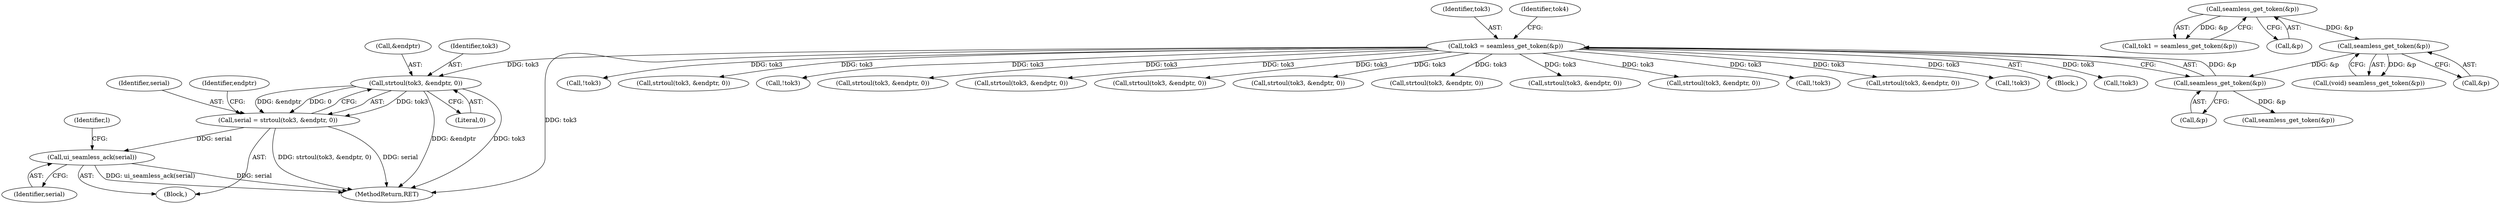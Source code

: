 digraph "0_rdesktop_4dca546d04321a610c1835010b5dad85163b65e1_14@pointer" {
"1000841" [label="(Call,strtoul(tok3, &endptr, 0))"];
"1000141" [label="(Call,tok3 = seamless_get_token(&p))"];
"1000143" [label="(Call,seamless_get_token(&p))"];
"1000138" [label="(Call,seamless_get_token(&p))"];
"1000133" [label="(Call,seamless_get_token(&p))"];
"1000839" [label="(Call,serial = strtoul(tok3, &endptr, 0))"];
"1000851" [label="(Call,ui_seamless_ack(serial))"];
"1000840" [label="(Identifier,serial)"];
"1000142" [label="(Identifier,tok3)"];
"1000785" [label="(Call,!tok3)"];
"1000848" [label="(Identifier,endptr)"];
"1000464" [label="(Call,strtoul(tok3, &endptr, 0))"];
"1000759" [label="(Call,!tok3)"];
"1000251" [label="(Call,strtoul(tok3, &endptr, 0))"];
"1000660" [label="(Call,strtoul(tok3, &endptr, 0))"];
"1000148" [label="(Call,seamless_get_token(&p))"];
"1000144" [label="(Call,&p)"];
"1000851" [label="(Call,ui_seamless_ack(serial))"];
"1000290" [label="(Call,strtoul(tok3, &endptr, 0))"];
"1000837" [label="(Block,)"];
"1000608" [label="(Call,strtoul(tok3, &endptr, 0))"];
"1000701" [label="(Call,strtoul(tok3, &endptr, 0))"];
"1000845" [label="(Literal,0)"];
"1000139" [label="(Call,&p)"];
"1000842" [label="(Identifier,tok3)"];
"1000334" [label="(Call,strtoul(tok3, &endptr, 0))"];
"1000143" [label="(Call,seamless_get_token(&p))"];
"1000136" [label="(Call,(void) seamless_get_token(&p))"];
"1000131" [label="(Call,tok1 = seamless_get_token(&p))"];
"1000904" [label="(Identifier,l)"];
"1000133" [label="(Call,seamless_get_token(&p))"];
"1000841" [label="(Call,strtoul(tok3, &endptr, 0))"];
"1000186" [label="(Call,strtoul(tok3, &endptr, 0))"];
"1000886" [label="(Call,!tok3)"];
"1000521" [label="(Call,strtoul(tok3, &endptr, 0))"];
"1000861" [label="(Call,!tok3)"];
"1000141" [label="(Call,tok3 = seamless_get_token(&p))"];
"1000104" [label="(Block,)"];
"1000843" [label="(Call,&endptr)"];
"1000839" [label="(Call,serial = strtoul(tok3, &endptr, 0))"];
"1000134" [label="(Call,&p)"];
"1000809" [label="(Call,!tok3)"];
"1000138" [label="(Call,seamless_get_token(&p))"];
"1000147" [label="(Identifier,tok4)"];
"1000852" [label="(Identifier,serial)"];
"1000907" [label="(MethodReturn,RET)"];
"1000841" -> "1000839"  [label="AST: "];
"1000841" -> "1000845"  [label="CFG: "];
"1000842" -> "1000841"  [label="AST: "];
"1000843" -> "1000841"  [label="AST: "];
"1000845" -> "1000841"  [label="AST: "];
"1000839" -> "1000841"  [label="CFG: "];
"1000841" -> "1000907"  [label="DDG: &endptr"];
"1000841" -> "1000907"  [label="DDG: tok3"];
"1000841" -> "1000839"  [label="DDG: tok3"];
"1000841" -> "1000839"  [label="DDG: &endptr"];
"1000841" -> "1000839"  [label="DDG: 0"];
"1000141" -> "1000841"  [label="DDG: tok3"];
"1000141" -> "1000104"  [label="AST: "];
"1000141" -> "1000143"  [label="CFG: "];
"1000142" -> "1000141"  [label="AST: "];
"1000143" -> "1000141"  [label="AST: "];
"1000147" -> "1000141"  [label="CFG: "];
"1000141" -> "1000907"  [label="DDG: tok3"];
"1000143" -> "1000141"  [label="DDG: &p"];
"1000141" -> "1000186"  [label="DDG: tok3"];
"1000141" -> "1000251"  [label="DDG: tok3"];
"1000141" -> "1000290"  [label="DDG: tok3"];
"1000141" -> "1000334"  [label="DDG: tok3"];
"1000141" -> "1000464"  [label="DDG: tok3"];
"1000141" -> "1000521"  [label="DDG: tok3"];
"1000141" -> "1000608"  [label="DDG: tok3"];
"1000141" -> "1000660"  [label="DDG: tok3"];
"1000141" -> "1000701"  [label="DDG: tok3"];
"1000141" -> "1000759"  [label="DDG: tok3"];
"1000141" -> "1000785"  [label="DDG: tok3"];
"1000141" -> "1000809"  [label="DDG: tok3"];
"1000141" -> "1000861"  [label="DDG: tok3"];
"1000141" -> "1000886"  [label="DDG: tok3"];
"1000143" -> "1000144"  [label="CFG: "];
"1000144" -> "1000143"  [label="AST: "];
"1000138" -> "1000143"  [label="DDG: &p"];
"1000143" -> "1000148"  [label="DDG: &p"];
"1000138" -> "1000136"  [label="AST: "];
"1000138" -> "1000139"  [label="CFG: "];
"1000139" -> "1000138"  [label="AST: "];
"1000136" -> "1000138"  [label="CFG: "];
"1000138" -> "1000136"  [label="DDG: &p"];
"1000133" -> "1000138"  [label="DDG: &p"];
"1000133" -> "1000131"  [label="AST: "];
"1000133" -> "1000134"  [label="CFG: "];
"1000134" -> "1000133"  [label="AST: "];
"1000131" -> "1000133"  [label="CFG: "];
"1000133" -> "1000131"  [label="DDG: &p"];
"1000839" -> "1000837"  [label="AST: "];
"1000840" -> "1000839"  [label="AST: "];
"1000848" -> "1000839"  [label="CFG: "];
"1000839" -> "1000907"  [label="DDG: serial"];
"1000839" -> "1000907"  [label="DDG: strtoul(tok3, &endptr, 0)"];
"1000839" -> "1000851"  [label="DDG: serial"];
"1000851" -> "1000837"  [label="AST: "];
"1000851" -> "1000852"  [label="CFG: "];
"1000852" -> "1000851"  [label="AST: "];
"1000904" -> "1000851"  [label="CFG: "];
"1000851" -> "1000907"  [label="DDG: ui_seamless_ack(serial)"];
"1000851" -> "1000907"  [label="DDG: serial"];
}
